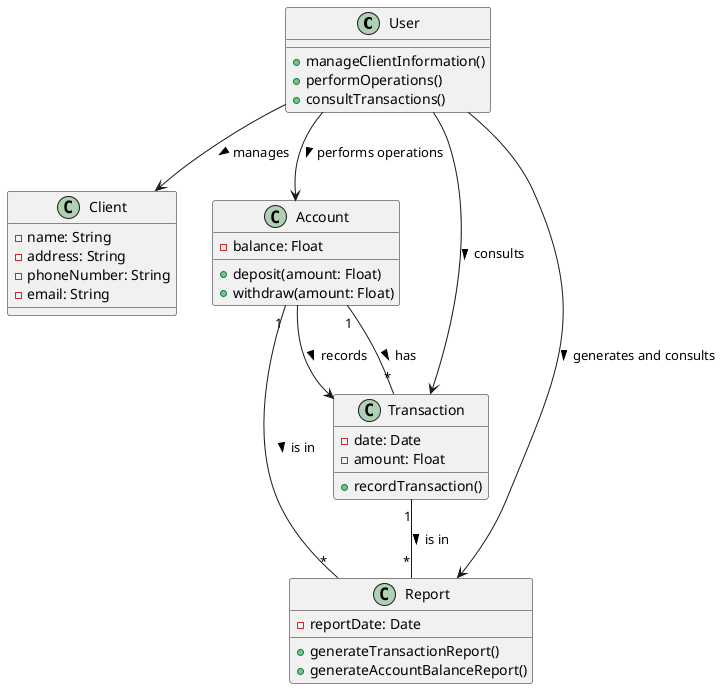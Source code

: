 @startuml
class User {
    + manageClientInformation()
    + performOperations()
    + consultTransactions()
}

class Client {
    - name: String
    - address: String
    - phoneNumber: String
    - email: String
}

class Account {
    - balance: Float
    + deposit(amount: Float)
    + withdraw(amount: Float)
}

class Transaction {
    - date: Date
    - amount: Float
    + recordTransaction()
}

class Report {
    - reportDate: Date
    + generateTransactionReport()
    + generateAccountBalanceReport()
}

User --> Client : manages >
User --> Account : performs operations >
User --> Transaction : consults >
Account --> Transaction : records >
Account "1" -- "*" Transaction : has >
User --> Report : generates and consults >
Transaction "1" -- "*" Report : is in >
Account "1" -- "*" Report : is in >
@enduml